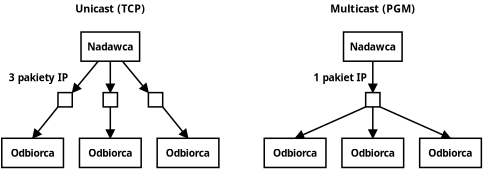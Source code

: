 <?xml version="1.0" encoding="UTF-8"?>
<dia:diagram xmlns:dia="http://www.lysator.liu.se/~alla/dia/">
  <dia:layer name="Tło" visible="true" connectable="true" active="true">
    <dia:group>
      <dia:attribute name="meta">
        <dia:composite type="dict"/>
      </dia:attribute>
      <dia:attribute name="matrix"/>
      <dia:object type="Standard - Line" version="0" id="O0">
        <dia:attribute name="obj_pos">
          <dia:point val="7.598,5.05"/>
        </dia:attribute>
        <dia:attribute name="obj_bb">
          <dia:rectangle val="7.268,5.0;7.929,7.144"/>
        </dia:attribute>
        <dia:attribute name="conn_endpoints">
          <dia:point val="7.598,5.05"/>
          <dia:point val="7.598,7.082"/>
        </dia:attribute>
        <dia:attribute name="numcp">
          <dia:int val="1"/>
        </dia:attribute>
        <dia:attribute name="end_arrow">
          <dia:enum val="3"/>
        </dia:attribute>
        <dia:attribute name="end_arrow_length">
          <dia:real val="0.5"/>
        </dia:attribute>
        <dia:attribute name="end_arrow_width">
          <dia:real val="0.5"/>
        </dia:attribute>
      </dia:object>
      <dia:object type="Standard - Line" version="0" id="O1">
        <dia:attribute name="obj_pos">
          <dia:point val="4.128,8.029"/>
        </dia:attribute>
        <dia:attribute name="obj_bb">
          <dia:rectangle val="2.377,7.958;4.198,10.181"/>
        </dia:attribute>
        <dia:attribute name="conn_endpoints">
          <dia:point val="4.128,8.029"/>
          <dia:point val="2.447,10.111"/>
        </dia:attribute>
        <dia:attribute name="numcp">
          <dia:int val="1"/>
        </dia:attribute>
        <dia:attribute name="end_arrow">
          <dia:enum val="3"/>
        </dia:attribute>
        <dia:attribute name="end_arrow_length">
          <dia:real val="0.5"/>
        </dia:attribute>
        <dia:attribute name="end_arrow_width">
          <dia:real val="0.5"/>
        </dia:attribute>
      </dia:object>
      <dia:object type="Standard - Line" version="0" id="O2">
        <dia:attribute name="obj_pos">
          <dia:point val="11.069,8.029"/>
        </dia:attribute>
        <dia:attribute name="obj_bb">
          <dia:rectangle val="10.999,7.958;12.82,10.181"/>
        </dia:attribute>
        <dia:attribute name="conn_endpoints">
          <dia:point val="11.069,8.029"/>
          <dia:point val="12.75,10.111"/>
        </dia:attribute>
        <dia:attribute name="numcp">
          <dia:int val="1"/>
        </dia:attribute>
        <dia:attribute name="end_arrow">
          <dia:enum val="3"/>
        </dia:attribute>
        <dia:attribute name="end_arrow_length">
          <dia:real val="0.5"/>
        </dia:attribute>
        <dia:attribute name="end_arrow_width">
          <dia:real val="0.5"/>
        </dia:attribute>
      </dia:object>
      <dia:object type="Standard - Line" version="0" id="O3">
        <dia:attribute name="obj_pos">
          <dia:point val="6.756,5.05"/>
        </dia:attribute>
        <dia:attribute name="obj_bb">
          <dia:rectangle val="5.004,4.826;6.954,7.153"/>
        </dia:attribute>
        <dia:attribute name="conn_endpoints">
          <dia:point val="6.756,5.05"/>
          <dia:point val="5.074,7.082"/>
        </dia:attribute>
        <dia:attribute name="numcp">
          <dia:int val="1"/>
        </dia:attribute>
        <dia:attribute name="end_arrow">
          <dia:enum val="3"/>
        </dia:attribute>
        <dia:attribute name="end_arrow_length">
          <dia:real val="0.5"/>
        </dia:attribute>
        <dia:attribute name="end_arrow_width">
          <dia:real val="0.5"/>
        </dia:attribute>
        <dia:attribute name="absolute_start_gap">
          <dia:real val="-0.2"/>
        </dia:attribute>
      </dia:object>
      <dia:object type="Standard - Line" version="0" id="O4">
        <dia:attribute name="obj_pos">
          <dia:point val="8.44,5.05"/>
        </dia:attribute>
        <dia:attribute name="obj_bb">
          <dia:rectangle val="8.243,4.826;10.193,7.153"/>
        </dia:attribute>
        <dia:attribute name="conn_endpoints">
          <dia:point val="8.44,5.05"/>
          <dia:point val="10.123,7.082"/>
        </dia:attribute>
        <dia:attribute name="numcp">
          <dia:int val="1"/>
        </dia:attribute>
        <dia:attribute name="end_arrow">
          <dia:enum val="3"/>
        </dia:attribute>
        <dia:attribute name="end_arrow_length">
          <dia:real val="0.5"/>
        </dia:attribute>
        <dia:attribute name="end_arrow_width">
          <dia:real val="0.5"/>
        </dia:attribute>
        <dia:attribute name="absolute_start_gap">
          <dia:real val="-0.2"/>
        </dia:attribute>
      </dia:object>
      <dia:object type="Standard - Text" version="1" id="O5">
        <dia:attribute name="obj_pos">
          <dia:point val="4.833,6.323"/>
        </dia:attribute>
        <dia:attribute name="obj_bb">
          <dia:rectangle val="1.141,5.635;4.833,6.483"/>
        </dia:attribute>
        <dia:attribute name="text">
          <dia:composite type="text">
            <dia:attribute name="string">
              <dia:string>#3 pakiety IP#</dia:string>
            </dia:attribute>
            <dia:attribute name="font">
              <dia:font family="Comfortaa" style="80" name="Courier"/>
            </dia:attribute>
            <dia:attribute name="height">
              <dia:real val="0.847"/>
            </dia:attribute>
            <dia:attribute name="pos">
              <dia:point val="4.833,6.323"/>
            </dia:attribute>
            <dia:attribute name="color">
              <dia:color val="#000000ff"/>
            </dia:attribute>
            <dia:attribute name="alignment">
              <dia:enum val="2"/>
            </dia:attribute>
          </dia:composite>
        </dia:attribute>
        <dia:attribute name="valign">
          <dia:enum val="3"/>
        </dia:attribute>
      </dia:object>
      <dia:object type="Standard - Line" version="0" id="O6">
        <dia:attribute name="obj_pos">
          <dia:point val="7.598,8.029"/>
        </dia:attribute>
        <dia:attribute name="obj_bb">
          <dia:rectangle val="7.268,7.979;7.929,10.173"/>
        </dia:attribute>
        <dia:attribute name="conn_endpoints">
          <dia:point val="7.598,8.029"/>
          <dia:point val="7.598,10.111"/>
        </dia:attribute>
        <dia:attribute name="numcp">
          <dia:int val="1"/>
        </dia:attribute>
        <dia:attribute name="end_arrow">
          <dia:enum val="3"/>
        </dia:attribute>
        <dia:attribute name="end_arrow_length">
          <dia:real val="0.5"/>
        </dia:attribute>
        <dia:attribute name="end_arrow_width">
          <dia:real val="0.5"/>
        </dia:attribute>
      </dia:object>
      <dia:group>
        <dia:attribute name="meta">
          <dia:composite type="dict"/>
        </dia:attribute>
        <dia:attribute name="matrix"/>
        <dia:object type="Standard - Text" version="1" id="O7">
          <dia:attribute name="obj_pos">
            <dia:point val="7.598,1.764"/>
          </dia:attribute>
          <dia:attribute name="obj_bb">
            <dia:rectangle val="5.418,1.049;9.778,1.929"/>
          </dia:attribute>
          <dia:attribute name="text">
            <dia:composite type="text">
              <dia:attribute name="string">
                <dia:string>#Unicast (TCP)#</dia:string>
              </dia:attribute>
              <dia:attribute name="font">
                <dia:font family="Comfortaa" style="80" name="Courier"/>
              </dia:attribute>
              <dia:attribute name="height">
                <dia:real val="0.882"/>
              </dia:attribute>
              <dia:attribute name="pos">
                <dia:point val="7.598,1.764"/>
              </dia:attribute>
              <dia:attribute name="color">
                <dia:color val="#000000ff"/>
              </dia:attribute>
              <dia:attribute name="alignment">
                <dia:enum val="1"/>
              </dia:attribute>
            </dia:composite>
          </dia:attribute>
          <dia:attribute name="valign">
            <dia:enum val="3"/>
          </dia:attribute>
        </dia:object>
        <dia:group>
          <dia:attribute name="meta">
            <dia:composite type="dict"/>
          </dia:attribute>
          <dia:attribute name="matrix"/>
          <dia:group>
            <dia:attribute name="meta">
              <dia:composite type="dict"/>
            </dia:attribute>
            <dia:attribute name="matrix"/>
            <dia:object type="Standard - Box" version="0" id="O8">
              <dia:attribute name="obj_pos">
                <dia:point val="5.656,3.066"/>
              </dia:attribute>
              <dia:attribute name="obj_bb">
                <dia:rectangle val="5.606,3.016;9.59,5.05"/>
              </dia:attribute>
              <dia:attribute name="elem_corner">
                <dia:point val="5.656,3.066"/>
              </dia:attribute>
              <dia:attribute name="elem_width">
                <dia:real val="3.884"/>
              </dia:attribute>
              <dia:attribute name="elem_height">
                <dia:real val="1.934"/>
              </dia:attribute>
              <dia:attribute name="show_background">
                <dia:boolean val="true"/>
              </dia:attribute>
            </dia:object>
            <dia:object type="Standard - Text" version="1" id="O9">
              <dia:attribute name="obj_pos">
                <dia:point val="7.598,4.297"/>
              </dia:attribute>
              <dia:attribute name="obj_bb">
                <dia:rectangle val="6.061,3.609;9.136,4.457"/>
              </dia:attribute>
              <dia:attribute name="text">
                <dia:composite type="text">
                  <dia:attribute name="string">
                    <dia:string>#Nadawca#</dia:string>
                  </dia:attribute>
                  <dia:attribute name="font">
                    <dia:font family="Comfortaa" style="80" name="Courier"/>
                  </dia:attribute>
                  <dia:attribute name="height">
                    <dia:real val="0.847"/>
                  </dia:attribute>
                  <dia:attribute name="pos">
                    <dia:point val="7.598,4.297"/>
                  </dia:attribute>
                  <dia:attribute name="color">
                    <dia:color val="#000000ff"/>
                  </dia:attribute>
                  <dia:attribute name="alignment">
                    <dia:enum val="1"/>
                  </dia:attribute>
                </dia:composite>
              </dia:attribute>
              <dia:attribute name="valign">
                <dia:enum val="3"/>
              </dia:attribute>
            </dia:object>
          </dia:group>
          <dia:group>
            <dia:attribute name="meta">
              <dia:composite type="dict"/>
            </dia:attribute>
            <dia:attribute name="matrix"/>
            <dia:object type="Standard - Box" version="0" id="O10">
              <dia:attribute name="obj_pos">
                <dia:point val="4.128,7.082"/>
              </dia:attribute>
              <dia:attribute name="obj_bb">
                <dia:rectangle val="4.078,7.032;5.124,8.079"/>
              </dia:attribute>
              <dia:attribute name="elem_corner">
                <dia:point val="4.128,7.082"/>
              </dia:attribute>
              <dia:attribute name="elem_width">
                <dia:real val="0.947"/>
              </dia:attribute>
              <dia:attribute name="elem_height">
                <dia:real val="0.947"/>
              </dia:attribute>
              <dia:attribute name="show_background">
                <dia:boolean val="true"/>
              </dia:attribute>
              <dia:attribute name="aspect">
                <dia:enum val="2"/>
              </dia:attribute>
            </dia:object>
            <dia:object type="Standard - Box" version="0" id="O11">
              <dia:attribute name="obj_pos">
                <dia:point val="10.123,7.082"/>
              </dia:attribute>
              <dia:attribute name="obj_bb">
                <dia:rectangle val="10.072,7.032;11.119,8.079"/>
              </dia:attribute>
              <dia:attribute name="elem_corner">
                <dia:point val="10.123,7.082"/>
              </dia:attribute>
              <dia:attribute name="elem_width">
                <dia:real val="0.947"/>
              </dia:attribute>
              <dia:attribute name="elem_height">
                <dia:real val="0.947"/>
              </dia:attribute>
              <dia:attribute name="show_background">
                <dia:boolean val="true"/>
              </dia:attribute>
              <dia:attribute name="aspect">
                <dia:enum val="2"/>
              </dia:attribute>
            </dia:object>
            <dia:object type="Standard - Box" version="0" id="O12">
              <dia:attribute name="obj_pos">
                <dia:point val="7.125,7.082"/>
              </dia:attribute>
              <dia:attribute name="obj_bb">
                <dia:rectangle val="7.075,7.032;8.122,8.079"/>
              </dia:attribute>
              <dia:attribute name="elem_corner">
                <dia:point val="7.125,7.082"/>
              </dia:attribute>
              <dia:attribute name="elem_width">
                <dia:real val="0.947"/>
              </dia:attribute>
              <dia:attribute name="elem_height">
                <dia:real val="0.947"/>
              </dia:attribute>
              <dia:attribute name="show_background">
                <dia:boolean val="true"/>
              </dia:attribute>
              <dia:attribute name="aspect">
                <dia:enum val="2"/>
              </dia:attribute>
            </dia:object>
          </dia:group>
          <dia:group>
            <dia:attribute name="meta">
              <dia:composite type="dict"/>
            </dia:attribute>
            <dia:attribute name="matrix"/>
            <dia:group>
              <dia:attribute name="meta">
                <dia:composite type="dict"/>
              </dia:attribute>
              <dia:attribute name="matrix"/>
              <dia:object type="Standard - Box" version="0" id="O13">
                <dia:attribute name="obj_pos">
                  <dia:point val="0.401,10.111"/>
                </dia:attribute>
                <dia:attribute name="obj_bb">
                  <dia:rectangle val="0.351,10.061;4.543,12.095"/>
                </dia:attribute>
                <dia:attribute name="elem_corner">
                  <dia:point val="0.401,10.111"/>
                </dia:attribute>
                <dia:attribute name="elem_width">
                  <dia:real val="4.091"/>
                </dia:attribute>
                <dia:attribute name="elem_height">
                  <dia:real val="1.934"/>
                </dia:attribute>
                <dia:attribute name="show_background">
                  <dia:boolean val="true"/>
                </dia:attribute>
              </dia:object>
              <dia:object type="Standard - Text" version="1" id="O14">
                <dia:attribute name="obj_pos">
                  <dia:point val="2.447,11.342"/>
                </dia:attribute>
                <dia:attribute name="obj_bb">
                  <dia:rectangle val="0.882,10.654;4.012,11.502"/>
                </dia:attribute>
                <dia:attribute name="text">
                  <dia:composite type="text">
                    <dia:attribute name="string">
                      <dia:string>#Odbiorca#</dia:string>
                    </dia:attribute>
                    <dia:attribute name="font">
                      <dia:font family="Comfortaa" style="80" name="Courier"/>
                    </dia:attribute>
                    <dia:attribute name="height">
                      <dia:real val="0.847"/>
                    </dia:attribute>
                    <dia:attribute name="pos">
                      <dia:point val="2.447,11.342"/>
                    </dia:attribute>
                    <dia:attribute name="color">
                      <dia:color val="#000000ff"/>
                    </dia:attribute>
                    <dia:attribute name="alignment">
                      <dia:enum val="1"/>
                    </dia:attribute>
                  </dia:composite>
                </dia:attribute>
                <dia:attribute name="valign">
                  <dia:enum val="3"/>
                </dia:attribute>
              </dia:object>
            </dia:group>
            <dia:group>
              <dia:attribute name="meta">
                <dia:composite type="dict"/>
              </dia:attribute>
              <dia:attribute name="matrix"/>
              <dia:object type="Standard - Box" version="0" id="O15">
                <dia:attribute name="obj_pos">
                  <dia:point val="5.553,10.111"/>
                </dia:attribute>
                <dia:attribute name="obj_bb">
                  <dia:rectangle val="5.503,10.061;9.694,12.095"/>
                </dia:attribute>
                <dia:attribute name="elem_corner">
                  <dia:point val="5.553,10.111"/>
                </dia:attribute>
                <dia:attribute name="elem_width">
                  <dia:real val="4.091"/>
                </dia:attribute>
                <dia:attribute name="elem_height">
                  <dia:real val="1.934"/>
                </dia:attribute>
                <dia:attribute name="show_background">
                  <dia:boolean val="true"/>
                </dia:attribute>
              </dia:object>
              <dia:object type="Standard - Text" version="1" id="O16">
                <dia:attribute name="obj_pos">
                  <dia:point val="7.588,11.342"/>
                </dia:attribute>
                <dia:attribute name="obj_bb">
                  <dia:rectangle val="6.023,10.654;9.153,11.502"/>
                </dia:attribute>
                <dia:attribute name="text">
                  <dia:composite type="text">
                    <dia:attribute name="string">
                      <dia:string>#Odbiorca#</dia:string>
                    </dia:attribute>
                    <dia:attribute name="font">
                      <dia:font family="Comfortaa" style="80" name="Courier"/>
                    </dia:attribute>
                    <dia:attribute name="height">
                      <dia:real val="0.847"/>
                    </dia:attribute>
                    <dia:attribute name="pos">
                      <dia:point val="7.588,11.342"/>
                    </dia:attribute>
                    <dia:attribute name="color">
                      <dia:color val="#000000ff"/>
                    </dia:attribute>
                    <dia:attribute name="alignment">
                      <dia:enum val="1"/>
                    </dia:attribute>
                  </dia:composite>
                </dia:attribute>
                <dia:attribute name="valign">
                  <dia:enum val="3"/>
                </dia:attribute>
              </dia:object>
            </dia:group>
            <dia:group>
              <dia:attribute name="meta">
                <dia:composite type="dict"/>
              </dia:attribute>
              <dia:attribute name="matrix"/>
              <dia:object type="Standard - Box" version="0" id="O17">
                <dia:attribute name="obj_pos">
                  <dia:point val="10.704,10.111"/>
                </dia:attribute>
                <dia:attribute name="obj_bb">
                  <dia:rectangle val="10.654,10.061;14.845,12.095"/>
                </dia:attribute>
                <dia:attribute name="elem_corner">
                  <dia:point val="10.704,10.111"/>
                </dia:attribute>
                <dia:attribute name="elem_width">
                  <dia:real val="4.091"/>
                </dia:attribute>
                <dia:attribute name="elem_height">
                  <dia:real val="1.934"/>
                </dia:attribute>
                <dia:attribute name="show_background">
                  <dia:boolean val="true"/>
                </dia:attribute>
              </dia:object>
              <dia:object type="Standard - Text" version="1" id="O18">
                <dia:attribute name="obj_pos">
                  <dia:point val="12.739,11.342"/>
                </dia:attribute>
                <dia:attribute name="obj_bb">
                  <dia:rectangle val="11.174,10.654;14.304,11.502"/>
                </dia:attribute>
                <dia:attribute name="text">
                  <dia:composite type="text">
                    <dia:attribute name="string">
                      <dia:string>#Odbiorca#</dia:string>
                    </dia:attribute>
                    <dia:attribute name="font">
                      <dia:font family="Comfortaa" style="80" name="Courier"/>
                    </dia:attribute>
                    <dia:attribute name="height">
                      <dia:real val="0.847"/>
                    </dia:attribute>
                    <dia:attribute name="pos">
                      <dia:point val="12.739,11.342"/>
                    </dia:attribute>
                    <dia:attribute name="color">
                      <dia:color val="#000000ff"/>
                    </dia:attribute>
                    <dia:attribute name="alignment">
                      <dia:enum val="1"/>
                    </dia:attribute>
                  </dia:composite>
                </dia:attribute>
                <dia:attribute name="valign">
                  <dia:enum val="3"/>
                </dia:attribute>
              </dia:object>
            </dia:group>
          </dia:group>
        </dia:group>
      </dia:group>
    </dia:group>
    <dia:group>
      <dia:attribute name="meta">
        <dia:composite type="dict"/>
      </dia:attribute>
      <dia:attribute name="matrix"/>
      <dia:object type="Standard - Line" version="0" id="O19">
        <dia:attribute name="obj_pos">
          <dia:point val="25,5"/>
        </dia:attribute>
        <dia:attribute name="obj_bb">
          <dia:rectangle val="24.669,4.95;25.331,7.144"/>
        </dia:attribute>
        <dia:attribute name="conn_endpoints">
          <dia:point val="25,5"/>
          <dia:point val="25,7.082"/>
        </dia:attribute>
        <dia:attribute name="numcp">
          <dia:int val="1"/>
        </dia:attribute>
        <dia:attribute name="end_arrow">
          <dia:enum val="3"/>
        </dia:attribute>
        <dia:attribute name="end_arrow_length">
          <dia:real val="0.5"/>
        </dia:attribute>
        <dia:attribute name="end_arrow_width">
          <dia:real val="0.5"/>
        </dia:attribute>
      </dia:object>
      <dia:object type="Standard - Line" version="0" id="O20">
        <dia:attribute name="obj_pos">
          <dia:point val="24.527,8.029"/>
        </dia:attribute>
        <dia:attribute name="obj_bb">
          <dia:rectangle val="19.783,7.963;24.593,10.182"/>
        </dia:attribute>
        <dia:attribute name="conn_endpoints">
          <dia:point val="24.527,8.029"/>
          <dia:point val="19.849,10.111"/>
        </dia:attribute>
        <dia:attribute name="numcp">
          <dia:int val="1"/>
        </dia:attribute>
        <dia:attribute name="end_arrow">
          <dia:enum val="3"/>
        </dia:attribute>
        <dia:attribute name="end_arrow_length">
          <dia:real val="0.5"/>
        </dia:attribute>
        <dia:attribute name="end_arrow_width">
          <dia:real val="0.5"/>
        </dia:attribute>
      </dia:object>
      <dia:object type="Standard - Line" version="0" id="O21">
        <dia:attribute name="obj_pos">
          <dia:point val="25.473,8.029"/>
        </dia:attribute>
        <dia:attribute name="obj_bb">
          <dia:rectangle val="25.407,7.963;30.217,10.182"/>
        </dia:attribute>
        <dia:attribute name="conn_endpoints">
          <dia:point val="25.473,8.029"/>
          <dia:point val="30.151,10.111"/>
        </dia:attribute>
        <dia:attribute name="numcp">
          <dia:int val="1"/>
        </dia:attribute>
        <dia:attribute name="end_arrow">
          <dia:enum val="3"/>
        </dia:attribute>
        <dia:attribute name="end_arrow_length">
          <dia:real val="0.5"/>
        </dia:attribute>
        <dia:attribute name="end_arrow_width">
          <dia:real val="0.5"/>
        </dia:attribute>
      </dia:object>
      <dia:object type="Standard - Text" version="1" id="O22">
        <dia:attribute name="obj_pos">
          <dia:point val="24.586,6.323"/>
        </dia:attribute>
        <dia:attribute name="obj_bb">
          <dia:rectangle val="21.451,5.635;24.586,6.483"/>
        </dia:attribute>
        <dia:attribute name="text">
          <dia:composite type="text">
            <dia:attribute name="string">
              <dia:string>#1 pakiet IP#</dia:string>
            </dia:attribute>
            <dia:attribute name="font">
              <dia:font family="Comfortaa" style="80" name="Courier"/>
            </dia:attribute>
            <dia:attribute name="height">
              <dia:real val="0.847"/>
            </dia:attribute>
            <dia:attribute name="pos">
              <dia:point val="24.586,6.323"/>
            </dia:attribute>
            <dia:attribute name="color">
              <dia:color val="#000000ff"/>
            </dia:attribute>
            <dia:attribute name="alignment">
              <dia:enum val="2"/>
            </dia:attribute>
          </dia:composite>
        </dia:attribute>
        <dia:attribute name="valign">
          <dia:enum val="3"/>
        </dia:attribute>
      </dia:object>
      <dia:object type="Standard - Line" version="0" id="O23">
        <dia:attribute name="obj_pos">
          <dia:point val="25,8.029"/>
        </dia:attribute>
        <dia:attribute name="obj_bb">
          <dia:rectangle val="24.669,7.979;25.331,10.173"/>
        </dia:attribute>
        <dia:attribute name="conn_endpoints">
          <dia:point val="25,8.029"/>
          <dia:point val="25,10.111"/>
        </dia:attribute>
        <dia:attribute name="numcp">
          <dia:int val="1"/>
        </dia:attribute>
        <dia:attribute name="end_arrow">
          <dia:enum val="3"/>
        </dia:attribute>
        <dia:attribute name="end_arrow_length">
          <dia:real val="0.5"/>
        </dia:attribute>
        <dia:attribute name="end_arrow_width">
          <dia:real val="0.5"/>
        </dia:attribute>
      </dia:object>
      <dia:group>
        <dia:attribute name="meta">
          <dia:composite type="dict"/>
        </dia:attribute>
        <dia:attribute name="matrix"/>
        <dia:object type="Standard - Text" version="1" id="O24">
          <dia:attribute name="obj_pos">
            <dia:point val="24.989,1.764"/>
          </dia:attribute>
          <dia:attribute name="obj_bb">
            <dia:rectangle val="22.401,1.049;27.576,1.929"/>
          </dia:attribute>
          <dia:attribute name="text">
            <dia:composite type="text">
              <dia:attribute name="string">
                <dia:string>#Multicast (PGM)#</dia:string>
              </dia:attribute>
              <dia:attribute name="font">
                <dia:font family="Comfortaa" style="80" name="Courier"/>
              </dia:attribute>
              <dia:attribute name="height">
                <dia:real val="0.882"/>
              </dia:attribute>
              <dia:attribute name="pos">
                <dia:point val="24.989,1.764"/>
              </dia:attribute>
              <dia:attribute name="color">
                <dia:color val="#000000ff"/>
              </dia:attribute>
              <dia:attribute name="alignment">
                <dia:enum val="1"/>
              </dia:attribute>
            </dia:composite>
          </dia:attribute>
          <dia:attribute name="valign">
            <dia:enum val="3"/>
          </dia:attribute>
        </dia:object>
        <dia:group>
          <dia:attribute name="meta">
            <dia:composite type="dict"/>
          </dia:attribute>
          <dia:attribute name="matrix"/>
          <dia:group>
            <dia:attribute name="meta">
              <dia:composite type="dict"/>
            </dia:attribute>
            <dia:attribute name="matrix"/>
            <dia:object type="Standard - Box" version="0" id="O25">
              <dia:attribute name="obj_pos">
                <dia:point val="23.058,3.066"/>
              </dia:attribute>
              <dia:attribute name="obj_bb">
                <dia:rectangle val="23.008,3.016;26.992,5.05"/>
              </dia:attribute>
              <dia:attribute name="elem_corner">
                <dia:point val="23.058,3.066"/>
              </dia:attribute>
              <dia:attribute name="elem_width">
                <dia:real val="3.884"/>
              </dia:attribute>
              <dia:attribute name="elem_height">
                <dia:real val="1.934"/>
              </dia:attribute>
              <dia:attribute name="show_background">
                <dia:boolean val="true"/>
              </dia:attribute>
            </dia:object>
            <dia:object type="Standard - Text" version="1" id="O26">
              <dia:attribute name="obj_pos">
                <dia:point val="25,4.297"/>
              </dia:attribute>
              <dia:attribute name="obj_bb">
                <dia:rectangle val="23.462,3.609;26.538,4.457"/>
              </dia:attribute>
              <dia:attribute name="text">
                <dia:composite type="text">
                  <dia:attribute name="string">
                    <dia:string>#Nadawca#</dia:string>
                  </dia:attribute>
                  <dia:attribute name="font">
                    <dia:font family="Comfortaa" style="80" name="Courier"/>
                  </dia:attribute>
                  <dia:attribute name="height">
                    <dia:real val="0.847"/>
                  </dia:attribute>
                  <dia:attribute name="pos">
                    <dia:point val="25,4.297"/>
                  </dia:attribute>
                  <dia:attribute name="color">
                    <dia:color val="#000000ff"/>
                  </dia:attribute>
                  <dia:attribute name="alignment">
                    <dia:enum val="1"/>
                  </dia:attribute>
                </dia:composite>
              </dia:attribute>
              <dia:attribute name="valign">
                <dia:enum val="3"/>
              </dia:attribute>
            </dia:object>
          </dia:group>
          <dia:object type="Standard - Box" version="0" id="O27">
            <dia:attribute name="obj_pos">
              <dia:point val="24.527,7.082"/>
            </dia:attribute>
            <dia:attribute name="obj_bb">
              <dia:rectangle val="24.477,7.032;25.523,8.079"/>
            </dia:attribute>
            <dia:attribute name="elem_corner">
              <dia:point val="24.527,7.082"/>
            </dia:attribute>
            <dia:attribute name="elem_width">
              <dia:real val="0.947"/>
            </dia:attribute>
            <dia:attribute name="elem_height">
              <dia:real val="0.947"/>
            </dia:attribute>
            <dia:attribute name="show_background">
              <dia:boolean val="true"/>
            </dia:attribute>
            <dia:attribute name="aspect">
              <dia:enum val="2"/>
            </dia:attribute>
          </dia:object>
          <dia:group>
            <dia:attribute name="meta">
              <dia:composite type="dict"/>
            </dia:attribute>
            <dia:attribute name="matrix"/>
            <dia:group>
              <dia:attribute name="meta">
                <dia:composite type="dict"/>
              </dia:attribute>
              <dia:attribute name="matrix"/>
              <dia:object type="Standard - Box" version="0" id="O28">
                <dia:attribute name="obj_pos">
                  <dia:point val="17.803,10.111"/>
                </dia:attribute>
                <dia:attribute name="obj_bb">
                  <dia:rectangle val="17.753,10.061;21.944,12.095"/>
                </dia:attribute>
                <dia:attribute name="elem_corner">
                  <dia:point val="17.803,10.111"/>
                </dia:attribute>
                <dia:attribute name="elem_width">
                  <dia:real val="4.091"/>
                </dia:attribute>
                <dia:attribute name="elem_height">
                  <dia:real val="1.934"/>
                </dia:attribute>
                <dia:attribute name="show_background">
                  <dia:boolean val="true"/>
                </dia:attribute>
              </dia:object>
              <dia:object type="Standard - Text" version="1" id="O29">
                <dia:attribute name="obj_pos">
                  <dia:point val="19.849,11.342"/>
                </dia:attribute>
                <dia:attribute name="obj_bb">
                  <dia:rectangle val="18.284,10.654;21.414,11.502"/>
                </dia:attribute>
                <dia:attribute name="text">
                  <dia:composite type="text">
                    <dia:attribute name="string">
                      <dia:string>#Odbiorca#</dia:string>
                    </dia:attribute>
                    <dia:attribute name="font">
                      <dia:font family="Comfortaa" style="80" name="Courier"/>
                    </dia:attribute>
                    <dia:attribute name="height">
                      <dia:real val="0.847"/>
                    </dia:attribute>
                    <dia:attribute name="pos">
                      <dia:point val="19.849,11.342"/>
                    </dia:attribute>
                    <dia:attribute name="color">
                      <dia:color val="#000000ff"/>
                    </dia:attribute>
                    <dia:attribute name="alignment">
                      <dia:enum val="1"/>
                    </dia:attribute>
                  </dia:composite>
                </dia:attribute>
                <dia:attribute name="valign">
                  <dia:enum val="3"/>
                </dia:attribute>
              </dia:object>
            </dia:group>
            <dia:group>
              <dia:attribute name="meta">
                <dia:composite type="dict"/>
              </dia:attribute>
              <dia:attribute name="matrix"/>
              <dia:object type="Standard - Box" version="0" id="O30">
                <dia:attribute name="obj_pos">
                  <dia:point val="22.954,10.111"/>
                </dia:attribute>
                <dia:attribute name="obj_bb">
                  <dia:rectangle val="22.904,10.061;27.096,12.095"/>
                </dia:attribute>
                <dia:attribute name="elem_corner">
                  <dia:point val="22.954,10.111"/>
                </dia:attribute>
                <dia:attribute name="elem_width">
                  <dia:real val="4.091"/>
                </dia:attribute>
                <dia:attribute name="elem_height">
                  <dia:real val="1.934"/>
                </dia:attribute>
                <dia:attribute name="show_background">
                  <dia:boolean val="true"/>
                </dia:attribute>
              </dia:object>
              <dia:object type="Standard - Text" version="1" id="O31">
                <dia:attribute name="obj_pos">
                  <dia:point val="24.989,11.342"/>
                </dia:attribute>
                <dia:attribute name="obj_bb">
                  <dia:rectangle val="23.424,10.654;26.554,11.502"/>
                </dia:attribute>
                <dia:attribute name="text">
                  <dia:composite type="text">
                    <dia:attribute name="string">
                      <dia:string>#Odbiorca#</dia:string>
                    </dia:attribute>
                    <dia:attribute name="font">
                      <dia:font family="Comfortaa" style="80" name="Courier"/>
                    </dia:attribute>
                    <dia:attribute name="height">
                      <dia:real val="0.847"/>
                    </dia:attribute>
                    <dia:attribute name="pos">
                      <dia:point val="24.989,11.342"/>
                    </dia:attribute>
                    <dia:attribute name="color">
                      <dia:color val="#000000ff"/>
                    </dia:attribute>
                    <dia:attribute name="alignment">
                      <dia:enum val="1"/>
                    </dia:attribute>
                  </dia:composite>
                </dia:attribute>
                <dia:attribute name="valign">
                  <dia:enum val="3"/>
                </dia:attribute>
              </dia:object>
            </dia:group>
            <dia:group>
              <dia:attribute name="meta">
                <dia:composite type="dict"/>
              </dia:attribute>
              <dia:attribute name="matrix"/>
              <dia:object type="Standard - Box" version="0" id="O32">
                <dia:attribute name="obj_pos">
                  <dia:point val="28.106,10.111"/>
                </dia:attribute>
                <dia:attribute name="obj_bb">
                  <dia:rectangle val="28.056,10.061;32.247,12.095"/>
                </dia:attribute>
                <dia:attribute name="elem_corner">
                  <dia:point val="28.106,10.111"/>
                </dia:attribute>
                <dia:attribute name="elem_width">
                  <dia:real val="4.091"/>
                </dia:attribute>
                <dia:attribute name="elem_height">
                  <dia:real val="1.934"/>
                </dia:attribute>
                <dia:attribute name="show_background">
                  <dia:boolean val="true"/>
                </dia:attribute>
              </dia:object>
              <dia:object type="Standard - Text" version="1" id="O33">
                <dia:attribute name="obj_pos">
                  <dia:point val="30.141,11.342"/>
                </dia:attribute>
                <dia:attribute name="obj_bb">
                  <dia:rectangle val="28.576,10.654;31.706,11.502"/>
                </dia:attribute>
                <dia:attribute name="text">
                  <dia:composite type="text">
                    <dia:attribute name="string">
                      <dia:string>#Odbiorca#</dia:string>
                    </dia:attribute>
                    <dia:attribute name="font">
                      <dia:font family="Comfortaa" style="80" name="Courier"/>
                    </dia:attribute>
                    <dia:attribute name="height">
                      <dia:real val="0.847"/>
                    </dia:attribute>
                    <dia:attribute name="pos">
                      <dia:point val="30.141,11.342"/>
                    </dia:attribute>
                    <dia:attribute name="color">
                      <dia:color val="#000000ff"/>
                    </dia:attribute>
                    <dia:attribute name="alignment">
                      <dia:enum val="1"/>
                    </dia:attribute>
                  </dia:composite>
                </dia:attribute>
                <dia:attribute name="valign">
                  <dia:enum val="3"/>
                </dia:attribute>
              </dia:object>
            </dia:group>
          </dia:group>
        </dia:group>
      </dia:group>
    </dia:group>
  </dia:layer>
</dia:diagram>
